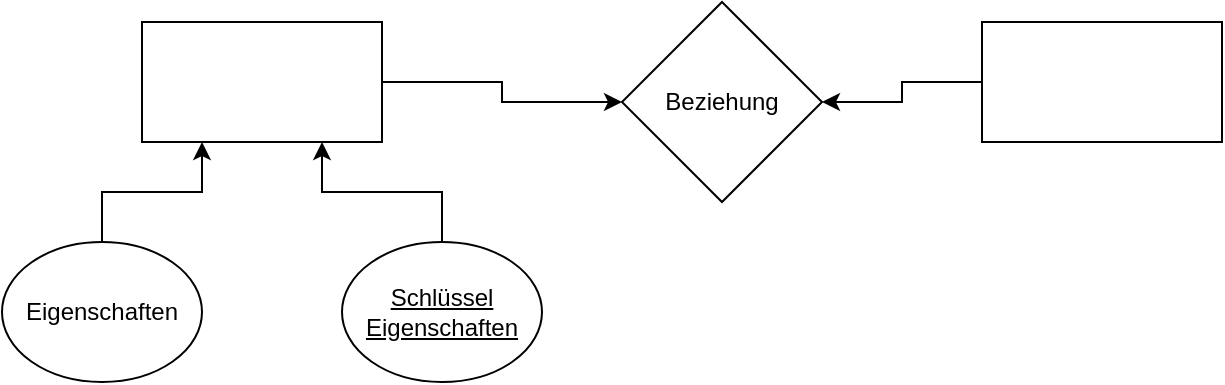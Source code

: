 <mxfile version="24.7.7">
  <diagram name="Seite-1" id="1ZB6A0_unY6Y0Z1B2tjH">
    <mxGraphModel dx="1386" dy="791" grid="1" gridSize="10" guides="1" tooltips="1" connect="1" arrows="1" fold="1" page="1" pageScale="1" pageWidth="827" pageHeight="1169" math="0" shadow="0">
      <root>
        <mxCell id="0" />
        <mxCell id="1" parent="0" />
        <mxCell id="O7FV5Fcs9uyQjyEjQ1Sg-8" style="edgeStyle=orthogonalEdgeStyle;rounded=0;orthogonalLoop=1;jettySize=auto;html=1;entryX=0;entryY=0.5;entryDx=0;entryDy=0;" edge="1" parent="1" source="O7FV5Fcs9uyQjyEjQ1Sg-1" target="O7FV5Fcs9uyQjyEjQ1Sg-2">
          <mxGeometry relative="1" as="geometry" />
        </mxCell>
        <mxCell id="O7FV5Fcs9uyQjyEjQ1Sg-1" value="" style="rounded=0;whiteSpace=wrap;html=1;" vertex="1" parent="1">
          <mxGeometry x="80" y="160" width="120" height="60" as="geometry" />
        </mxCell>
        <mxCell id="O7FV5Fcs9uyQjyEjQ1Sg-2" value="Beziehung" style="rhombus;whiteSpace=wrap;html=1;" vertex="1" parent="1">
          <mxGeometry x="320" y="150" width="100" height="100" as="geometry" />
        </mxCell>
        <mxCell id="O7FV5Fcs9uyQjyEjQ1Sg-9" style="edgeStyle=orthogonalEdgeStyle;rounded=0;orthogonalLoop=1;jettySize=auto;html=1;entryX=1;entryY=0.5;entryDx=0;entryDy=0;" edge="1" parent="1" source="O7FV5Fcs9uyQjyEjQ1Sg-3" target="O7FV5Fcs9uyQjyEjQ1Sg-2">
          <mxGeometry relative="1" as="geometry" />
        </mxCell>
        <mxCell id="O7FV5Fcs9uyQjyEjQ1Sg-3" value="" style="rounded=0;whiteSpace=wrap;html=1;" vertex="1" parent="1">
          <mxGeometry x="500" y="160" width="120" height="60" as="geometry" />
        </mxCell>
        <mxCell id="O7FV5Fcs9uyQjyEjQ1Sg-6" style="edgeStyle=orthogonalEdgeStyle;rounded=0;orthogonalLoop=1;jettySize=auto;html=1;entryX=0.25;entryY=1;entryDx=0;entryDy=0;" edge="1" parent="1" source="O7FV5Fcs9uyQjyEjQ1Sg-4" target="O7FV5Fcs9uyQjyEjQ1Sg-1">
          <mxGeometry relative="1" as="geometry" />
        </mxCell>
        <mxCell id="O7FV5Fcs9uyQjyEjQ1Sg-4" value="Eigenschaften" style="ellipse;whiteSpace=wrap;html=1;" vertex="1" parent="1">
          <mxGeometry x="10" y="270" width="100" height="70" as="geometry" />
        </mxCell>
        <mxCell id="O7FV5Fcs9uyQjyEjQ1Sg-7" style="edgeStyle=orthogonalEdgeStyle;rounded=0;orthogonalLoop=1;jettySize=auto;html=1;entryX=0.75;entryY=1;entryDx=0;entryDy=0;" edge="1" parent="1" source="O7FV5Fcs9uyQjyEjQ1Sg-5" target="O7FV5Fcs9uyQjyEjQ1Sg-1">
          <mxGeometry relative="1" as="geometry" />
        </mxCell>
        <mxCell id="O7FV5Fcs9uyQjyEjQ1Sg-5" value="&lt;u&gt;Schlüssel Eigenschaften&lt;/u&gt;" style="ellipse;whiteSpace=wrap;html=1;" vertex="1" parent="1">
          <mxGeometry x="180" y="270" width="100" height="70" as="geometry" />
        </mxCell>
      </root>
    </mxGraphModel>
  </diagram>
</mxfile>
